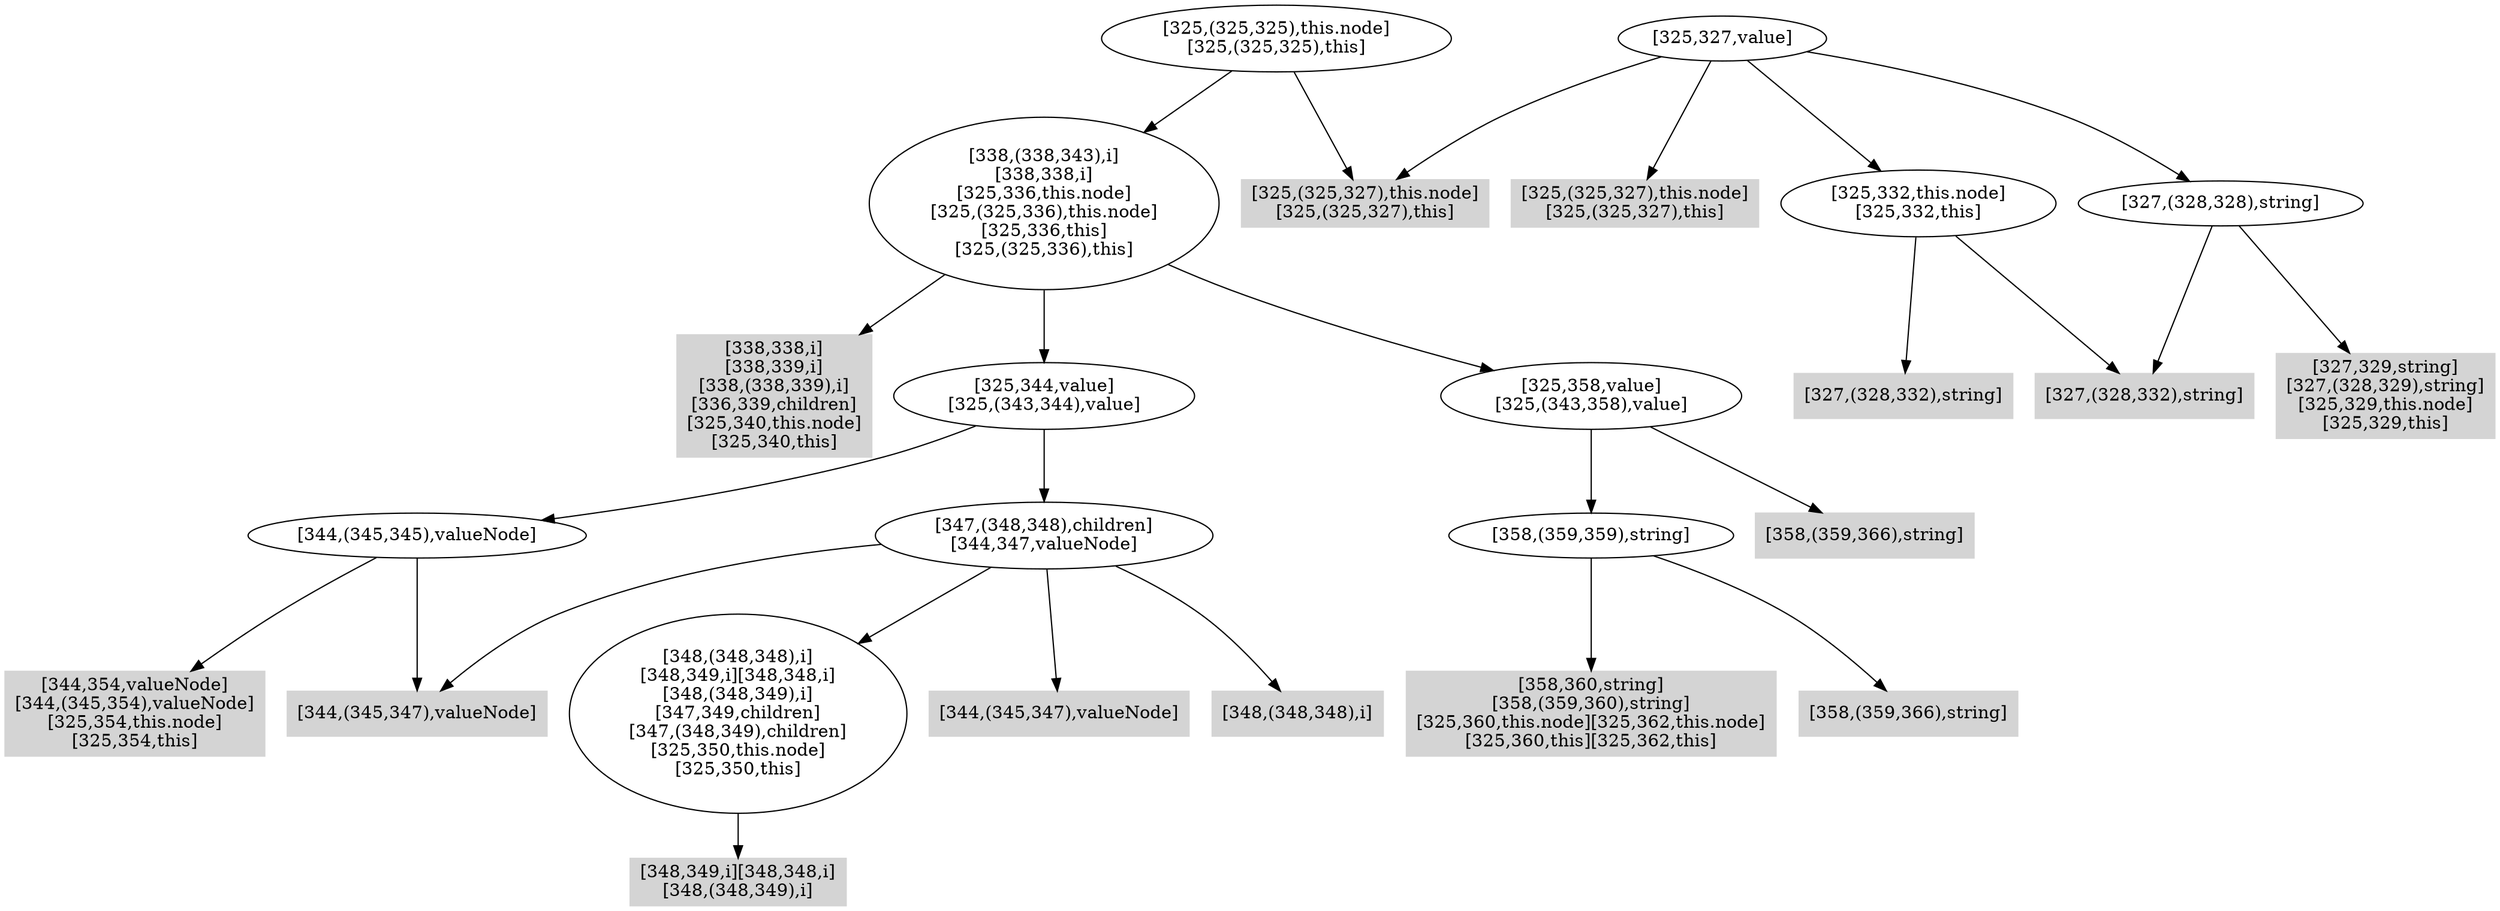 digraph { 
169 [shape=box,style=filled,color=".0 .0 .83",label="[325,(325,327),this.node]\n[325,(325,327),this]"];
170 [shape=box,style=filled,color=".0 .0 .83",label="[358,360,string]\n[358,(359,360),string]\n[325,360,this.node][325,362,this.node]\n[325,360,this][325,362,this]"];
171 [shape=box,style=filled,color=".0 .0 .83",label="[348,349,i][348,348,i]\n[348,(348,349),i]"];
172 [label="[348,(348,348),i]\n[348,349,i][348,348,i]\n[348,(348,349),i]\n[347,349,children]\n[347,(348,349),children]\n[325,350,this.node]\n[325,350,this]"];
173 [shape=box,style=filled,color=".0 .0 .83",label="[344,354,valueNode]\n[344,(345,354),valueNode]\n[325,354,this.node]\n[325,354,this]"];
174 [shape=box,style=filled,color=".0 .0 .83",label="[338,338,i]\n[338,339,i]\n[338,(338,339),i]\n[336,339,children]\n[325,340,this.node]\n[325,340,this]"];
175 [shape=box,style=filled,color=".0 .0 .83",label="[344,(345,347),valueNode]"];
176 [label="[344,(345,345),valueNode]"];
177 [shape=box,style=filled,color=".0 .0 .83",label="[344,(345,347),valueNode]"];
178 [shape=box,style=filled,color=".0 .0 .83",label="[348,(348,348),i]"];
179 [label="[347,(348,348),children]\n[344,347,valueNode]"];
180 [label="[325,344,value]\n[325,(343,344),value]"];
181 [shape=box,style=filled,color=".0 .0 .83",label="[358,(359,366),string]"];
182 [label="[358,(359,359),string]"];
183 [shape=box,style=filled,color=".0 .0 .83",label="[358,(359,366),string]"];
184 [label="[325,358,value]\n[325,(343,358),value]"];
185 [label="[338,(338,343),i]\n[338,338,i]\n[325,336,this.node]\n[325,(325,336),this.node]\n[325,336,this]\n[325,(325,336),this]"];
186 [label="[325,(325,325),this.node]\n[325,(325,325),this]"];
187 [shape=box,style=filled,color=".0 .0 .83",label="[325,(325,327),this.node]\n[325,(325,327),this]"];
188 [shape=box,style=filled,color=".0 .0 .83",label="[327,(328,332),string]"];
189 [shape=box,style=filled,color=".0 .0 .83",label="[327,(328,332),string]"];
190 [label="[325,332,this.node]\n[325,332,this]"];
191 [shape=box,style=filled,color=".0 .0 .83",label="[327,329,string]\n[327,(328,329),string]\n[325,329,this.node]\n[325,329,this]"];
192 [label="[327,(328,328),string]"];
193 [label="[325,327,value]"];
172 -> 171;
176 -> 173;
176 -> 175;
179 -> 172;
179 -> 175;
179 -> 177;
179 -> 178;
180 -> 176;
180 -> 179;
182 -> 170;
182 -> 181;
184 -> 182;
184 -> 183;
185 -> 174;
185 -> 180;
185 -> 184;
186 -> 169;
186 -> 185;
190 -> 188;
190 -> 189;
192 -> 189;
192 -> 191;
193 -> 169;
193 -> 187;
193 -> 190;
193 -> 192;
}